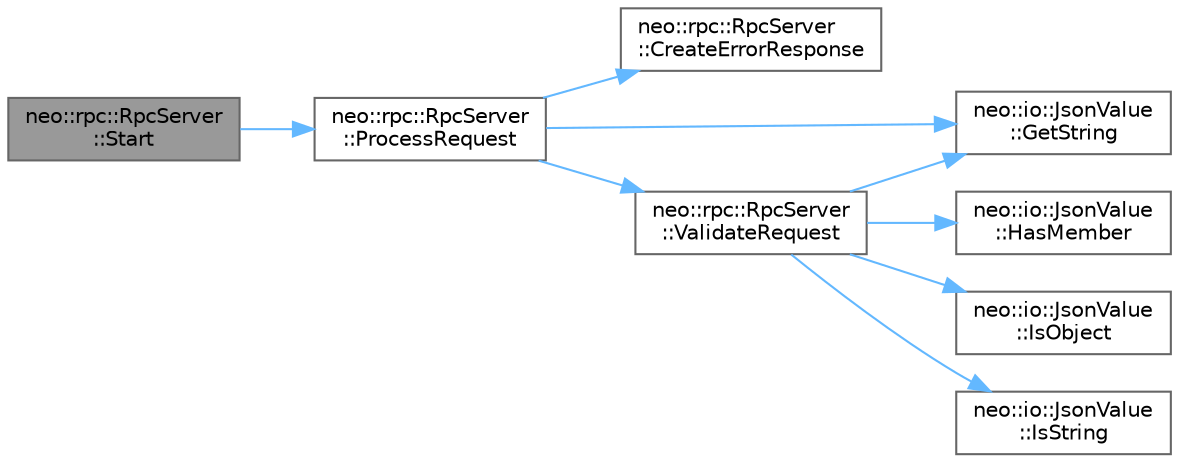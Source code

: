 digraph "neo::rpc::RpcServer::Start"
{
 // LATEX_PDF_SIZE
  bgcolor="transparent";
  edge [fontname=Helvetica,fontsize=10,labelfontname=Helvetica,labelfontsize=10];
  node [fontname=Helvetica,fontsize=10,shape=box,height=0.2,width=0.4];
  rankdir="LR";
  Node1 [id="Node000001",label="neo::rpc::RpcServer\l::Start",height=0.2,width=0.4,color="gray40", fillcolor="grey60", style="filled", fontcolor="black",tooltip="Start the RPC server."];
  Node1 -> Node2 [id="edge1_Node000001_Node000002",color="steelblue1",style="solid",tooltip=" "];
  Node2 [id="Node000002",label="neo::rpc::RpcServer\l::ProcessRequest",height=0.2,width=0.4,color="grey40", fillcolor="white", style="filled",URL="$classneo_1_1rpc_1_1_rpc_server.html#a9b2952bcac562c9b6eff6a94957d0fdb",tooltip="Process a single JSON-RPC request."];
  Node2 -> Node3 [id="edge2_Node000002_Node000003",color="steelblue1",style="solid",tooltip=" "];
  Node3 [id="Node000003",label="neo::rpc::RpcServer\l::CreateErrorResponse",height=0.2,width=0.4,color="grey40", fillcolor="white", style="filled",URL="$classneo_1_1rpc_1_1_rpc_server.html#a2f95badf290d5d0785822edde690da69",tooltip="Create JSON-RPC error response."];
  Node2 -> Node4 [id="edge3_Node000002_Node000004",color="steelblue1",style="solid",tooltip=" "];
  Node4 [id="Node000004",label="neo::io::JsonValue\l::GetString",height=0.2,width=0.4,color="grey40", fillcolor="white", style="filled",URL="$classneo_1_1io_1_1_json_value.html#a8051807d68cb947e3b4ee9de48cd6b93",tooltip=" "];
  Node2 -> Node5 [id="edge4_Node000002_Node000005",color="steelblue1",style="solid",tooltip=" "];
  Node5 [id="Node000005",label="neo::rpc::RpcServer\l::ValidateRequest",height=0.2,width=0.4,color="grey40", fillcolor="white", style="filled",URL="$classneo_1_1rpc_1_1_rpc_server.html#ac0203c0490582f9e6037b4437ec81e6d",tooltip="Validate JSON-RPC request format."];
  Node5 -> Node4 [id="edge5_Node000005_Node000004",color="steelblue1",style="solid",tooltip=" "];
  Node5 -> Node6 [id="edge6_Node000005_Node000006",color="steelblue1",style="solid",tooltip=" "];
  Node6 [id="Node000006",label="neo::io::JsonValue\l::HasMember",height=0.2,width=0.4,color="grey40", fillcolor="white", style="filled",URL="$classneo_1_1io_1_1_json_value.html#ae7c61b9654423de8d841702311851676",tooltip=" "];
  Node5 -> Node7 [id="edge7_Node000005_Node000007",color="steelblue1",style="solid",tooltip=" "];
  Node7 [id="Node000007",label="neo::io::JsonValue\l::IsObject",height=0.2,width=0.4,color="grey40", fillcolor="white", style="filled",URL="$classneo_1_1io_1_1_json_value.html#a61c3424fa6458bba0c35aedd256f1d27",tooltip=" "];
  Node5 -> Node8 [id="edge8_Node000005_Node000008",color="steelblue1",style="solid",tooltip=" "];
  Node8 [id="Node000008",label="neo::io::JsonValue\l::IsString",height=0.2,width=0.4,color="grey40", fillcolor="white", style="filled",URL="$classneo_1_1io_1_1_json_value.html#a5656b1a27a59a2675b9babf6a45294a3",tooltip=" "];
}
